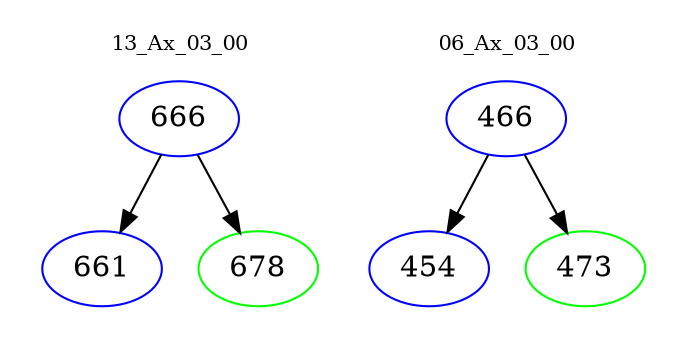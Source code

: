 digraph{
subgraph cluster_0 {
color = white
label = "13_Ax_03_00";
fontsize=10;
T0_666 [label="666", color="blue"]
T0_666 -> T0_661 [color="black"]
T0_661 [label="661", color="blue"]
T0_666 -> T0_678 [color="black"]
T0_678 [label="678", color="green"]
}
subgraph cluster_1 {
color = white
label = "06_Ax_03_00";
fontsize=10;
T1_466 [label="466", color="blue"]
T1_466 -> T1_454 [color="black"]
T1_454 [label="454", color="blue"]
T1_466 -> T1_473 [color="black"]
T1_473 [label="473", color="green"]
}
}
